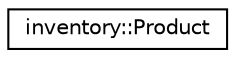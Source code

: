 digraph "Gráfico de Hierarquia de Classes"
{
  edge [fontname="Helvetica",fontsize="10",labelfontname="Helvetica",labelfontsize="10"];
  node [fontname="Helvetica",fontsize="10",shape=record];
  rankdir="LR";
  Node0 [label="inventory::Product",height=0.2,width=0.4,color="black", fillcolor="white", style="filled",URL="$classinventory_1_1Product.html",tooltip="Classe que representa os produtos da loja. "];
}
